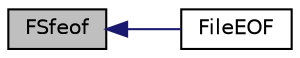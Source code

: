 digraph "FSfeof"
{
  edge [fontname="Helvetica",fontsize="10",labelfontname="Helvetica",labelfontsize="10"];
  node [fontname="Helvetica",fontsize="10",shape=record];
  rankdir="LR";
  Node1 [label="FSfeof",height=0.2,width=0.4,color="black", fillcolor="grey75", style="filled", fontcolor="black"];
  Node1 -> Node2 [dir="back",color="midnightblue",fontsize="10",style="solid",fontname="Helvetica"];
  Node2 [label="FileEOF",height=0.2,width=0.4,color="black", fillcolor="white", style="filled",URL="$_file_system_8c.html#ad94479525483ff9a8009aee158c1b621"];
}
